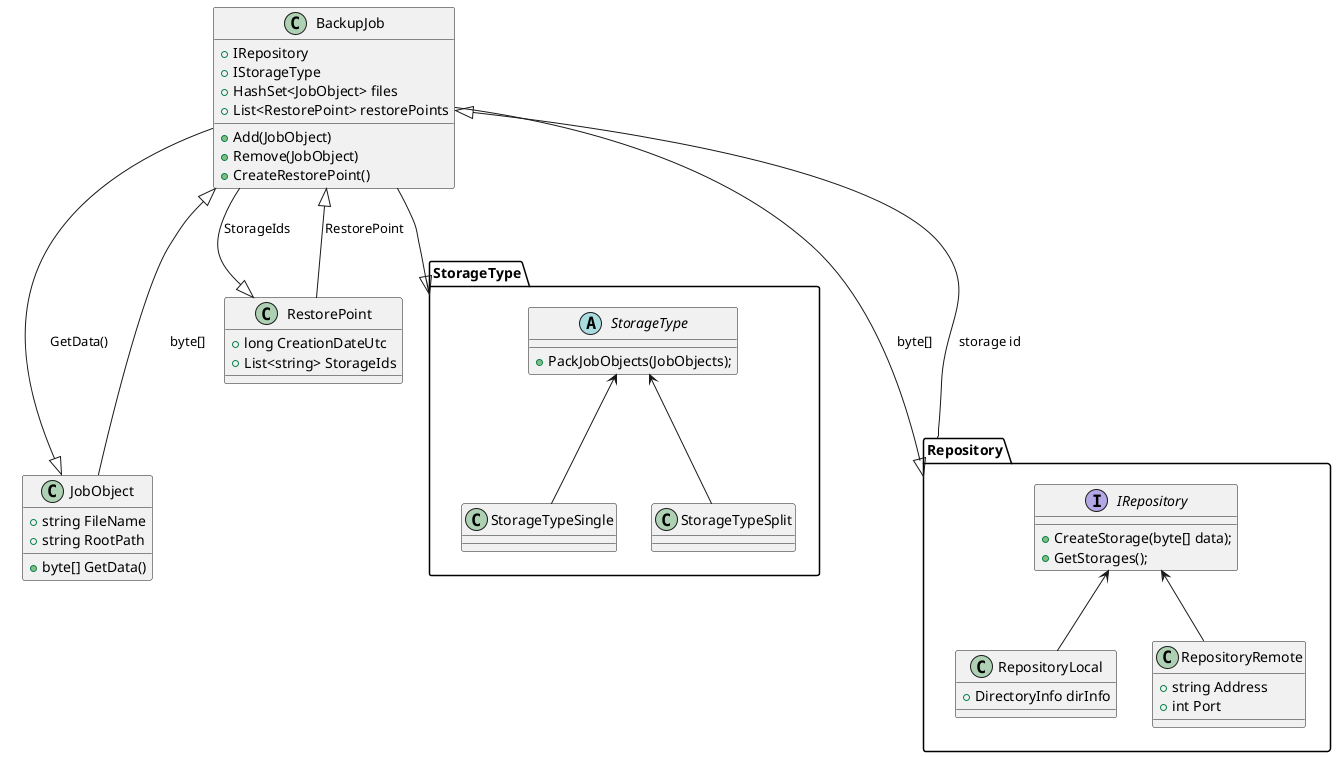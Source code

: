 @startuml
'https://plantuml.com/class-diagram

namespace Repository {
    interface IRepository {
        + CreateStorage(byte[] data);
        + GetStorages();
    }

    class RepositoryLocal {
        + DirectoryInfo dirInfo
    }

    class RepositoryRemote {
        + string Address
        + int Port
    }

    IRepository <-- RepositoryLocal
    IRepository <-- RepositoryRemote
}
namespace StorageType {
    abstract class StorageType {
        + PackJobObjects(JobObjects);
    }

    class StorageTypeSingle {
    }

    class StorageTypeSplit {
    }

    StorageType <-- StorageTypeSingle
    StorageType <-- StorageTypeSplit
}
class BackupJob {
    + IRepository
    + IStorageType
    + HashSet<JobObject> files
    + List<RestorePoint> restorePoints

    + Add(JobObject)
    + Remove(JobObject)
    + CreateRestorePoint()
}

class JobObject {
    + string FileName
    + string RootPath
    + byte[] GetData()
}

class RestorePoint {
    + long CreationDateUtc
    + List<string> StorageIds
}

BackupJob -down-|> StorageType
BackupJob -down-|> JobObject : GetData()
BackupJob <|-down-- JobObject : byte[]
BackupJob -down-|> RestorePoint : StorageIds
BackupJob <|-down- RestorePoint : RestorePoint
BackupJob --down-|> Repository : byte[]
BackupJob <|-down-- Repository : storage id

@enduml